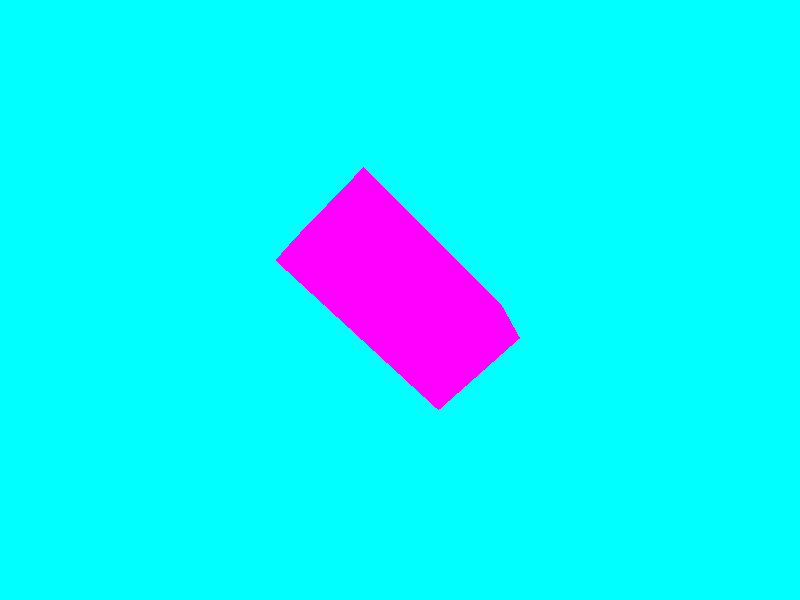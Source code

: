 #declare Box = box {
    <-1, -1, -1>        // first corner 
    <1, 1, 1>          // second corner
};

#declare SolidRed = texture {
    pigment { rgb <1,0,1> }
}

background {
    rgb<0,1,1>
}

camera {
    location <0,3,-10>
    look_at <0,0,0>
}

light_source {
    <2,5,-3>        // location
    rgb <1,1,1>
}

object {
    Box
    scale <1, 2, 1>
    rotate <0, 0, 45>
    translate <0, 0, 1>
    texture { SolidRed }
}
